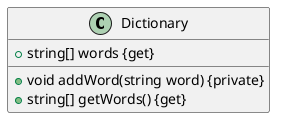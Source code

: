 @startuml class-diagram

class Dictionary {
    +string[] words {get}
    +void addWord(string word) {private}
    +string[] getWords() {get}
}


@enduml